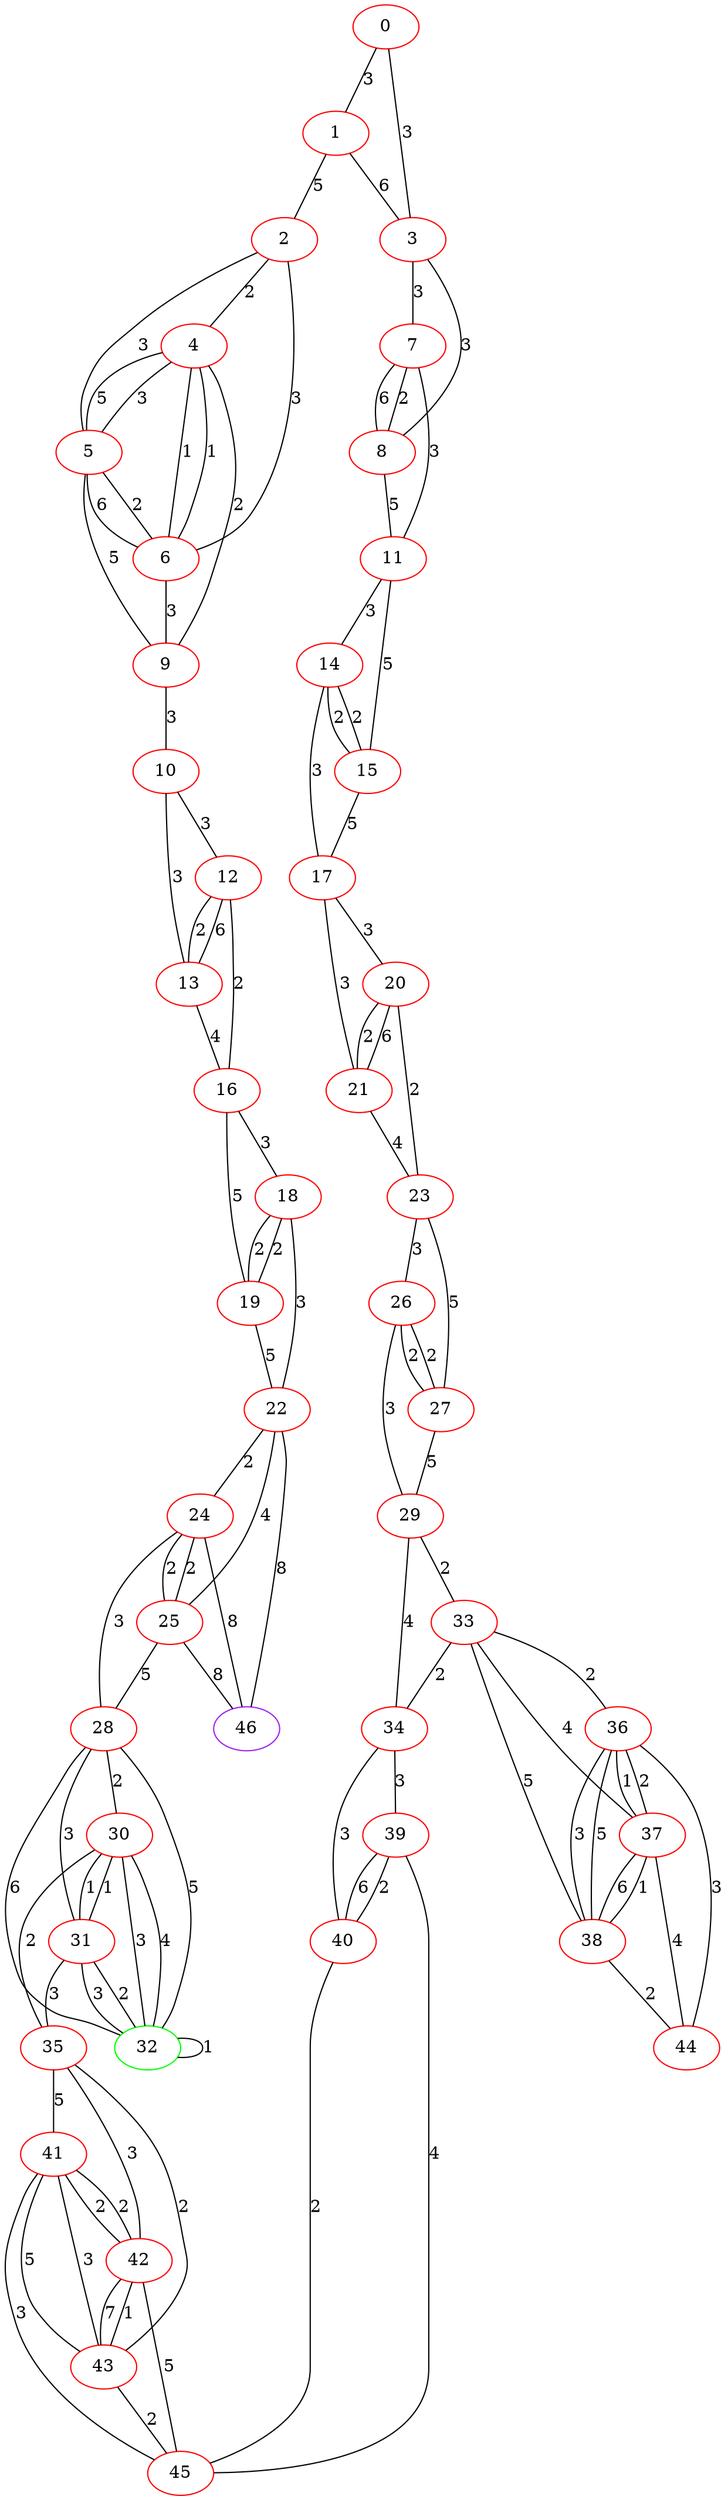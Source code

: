 graph "" {
0 [color=red, weight=1];
1 [color=red, weight=1];
2 [color=red, weight=1];
3 [color=red, weight=1];
4 [color=red, weight=1];
5 [color=red, weight=1];
6 [color=red, weight=1];
7 [color=red, weight=1];
8 [color=red, weight=1];
9 [color=red, weight=1];
10 [color=red, weight=1];
11 [color=red, weight=1];
12 [color=red, weight=1];
13 [color=red, weight=1];
14 [color=red, weight=1];
15 [color=red, weight=1];
16 [color=red, weight=1];
17 [color=red, weight=1];
18 [color=red, weight=1];
19 [color=red, weight=1];
20 [color=red, weight=1];
21 [color=red, weight=1];
22 [color=red, weight=1];
23 [color=red, weight=1];
24 [color=red, weight=1];
25 [color=red, weight=1];
26 [color=red, weight=1];
27 [color=red, weight=1];
28 [color=red, weight=1];
29 [color=red, weight=1];
30 [color=red, weight=1];
31 [color=red, weight=1];
32 [color=green, weight=2];
33 [color=red, weight=1];
34 [color=red, weight=1];
35 [color=red, weight=1];
36 [color=red, weight=1];
37 [color=red, weight=1];
38 [color=red, weight=1];
39 [color=red, weight=1];
40 [color=red, weight=1];
41 [color=red, weight=1];
42 [color=red, weight=1];
43 [color=red, weight=1];
44 [color=red, weight=1];
45 [color=red, weight=1];
46 [color=purple, weight=4];
0 -- 1  [key=0, label=3];
0 -- 3  [key=0, label=3];
1 -- 2  [key=0, label=5];
1 -- 3  [key=0, label=6];
2 -- 4  [key=0, label=2];
2 -- 5  [key=0, label=3];
2 -- 6  [key=0, label=3];
3 -- 8  [key=0, label=3];
3 -- 7  [key=0, label=3];
4 -- 9  [key=0, label=2];
4 -- 5  [key=0, label=5];
4 -- 5  [key=1, label=3];
4 -- 6  [key=0, label=1];
4 -- 6  [key=1, label=1];
5 -- 9  [key=0, label=5];
5 -- 6  [key=0, label=6];
5 -- 6  [key=1, label=2];
6 -- 9  [key=0, label=3];
7 -- 8  [key=0, label=6];
7 -- 8  [key=1, label=2];
7 -- 11  [key=0, label=3];
8 -- 11  [key=0, label=5];
9 -- 10  [key=0, label=3];
10 -- 12  [key=0, label=3];
10 -- 13  [key=0, label=3];
11 -- 14  [key=0, label=3];
11 -- 15  [key=0, label=5];
12 -- 16  [key=0, label=2];
12 -- 13  [key=0, label=6];
12 -- 13  [key=1, label=2];
13 -- 16  [key=0, label=4];
14 -- 17  [key=0, label=3];
14 -- 15  [key=0, label=2];
14 -- 15  [key=1, label=2];
15 -- 17  [key=0, label=5];
16 -- 18  [key=0, label=3];
16 -- 19  [key=0, label=5];
17 -- 20  [key=0, label=3];
17 -- 21  [key=0, label=3];
18 -- 19  [key=0, label=2];
18 -- 19  [key=1, label=2];
18 -- 22  [key=0, label=3];
19 -- 22  [key=0, label=5];
20 -- 21  [key=0, label=6];
20 -- 21  [key=1, label=2];
20 -- 23  [key=0, label=2];
21 -- 23  [key=0, label=4];
22 -- 24  [key=0, label=2];
22 -- 25  [key=0, label=4];
22 -- 46  [key=0, label=8];
23 -- 26  [key=0, label=3];
23 -- 27  [key=0, label=5];
24 -- 25  [key=0, label=2];
24 -- 25  [key=1, label=2];
24 -- 28  [key=0, label=3];
24 -- 46  [key=0, label=8];
25 -- 28  [key=0, label=5];
25 -- 46  [key=0, label=8];
26 -- 27  [key=0, label=2];
26 -- 27  [key=1, label=2];
26 -- 29  [key=0, label=3];
27 -- 29  [key=0, label=5];
28 -- 32  [key=0, label=5];
28 -- 32  [key=1, label=6];
28 -- 30  [key=0, label=2];
28 -- 31  [key=0, label=3];
29 -- 33  [key=0, label=2];
29 -- 34  [key=0, label=4];
30 -- 32  [key=0, label=3];
30 -- 32  [key=1, label=4];
30 -- 35  [key=0, label=2];
30 -- 31  [key=0, label=1];
30 -- 31  [key=1, label=1];
31 -- 32  [key=0, label=2];
31 -- 32  [key=1, label=3];
31 -- 35  [key=0, label=3];
32 -- 32  [key=0, label=1];
33 -- 34  [key=0, label=2];
33 -- 36  [key=0, label=2];
33 -- 37  [key=0, label=4];
33 -- 38  [key=0, label=5];
34 -- 40  [key=0, label=3];
34 -- 39  [key=0, label=3];
35 -- 41  [key=0, label=5];
35 -- 42  [key=0, label=3];
35 -- 43  [key=0, label=2];
36 -- 44  [key=0, label=3];
36 -- 37  [key=0, label=1];
36 -- 37  [key=1, label=2];
36 -- 38  [key=0, label=5];
36 -- 38  [key=1, label=3];
37 -- 44  [key=0, label=4];
37 -- 38  [key=0, label=6];
37 -- 38  [key=1, label=1];
38 -- 44  [key=0, label=2];
39 -- 40  [key=0, label=2];
39 -- 40  [key=1, label=6];
39 -- 45  [key=0, label=4];
40 -- 45  [key=0, label=2];
41 -- 42  [key=0, label=2];
41 -- 42  [key=1, label=2];
41 -- 43  [key=0, label=5];
41 -- 43  [key=1, label=3];
41 -- 45  [key=0, label=3];
42 -- 43  [key=0, label=7];
42 -- 43  [key=1, label=1];
42 -- 45  [key=0, label=5];
43 -- 45  [key=0, label=2];
}
